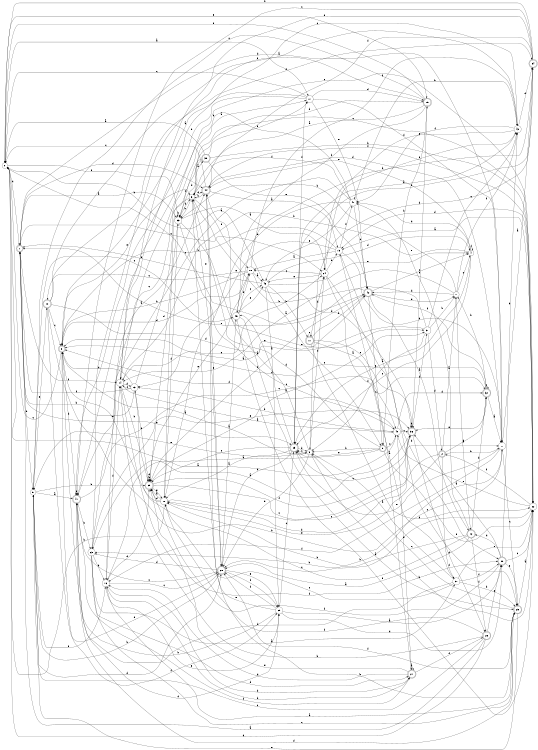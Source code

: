 digraph n39_7 {
__start0 [label="" shape="none"];

rankdir=LR;
size="8,5";

s0 [style="filled", color="black", fillcolor="white" shape="circle", label="0"];
s1 [style="rounded,filled", color="black", fillcolor="white" shape="doublecircle", label="1"];
s2 [style="rounded,filled", color="black", fillcolor="white" shape="doublecircle", label="2"];
s3 [style="filled", color="black", fillcolor="white" shape="circle", label="3"];
s4 [style="filled", color="black", fillcolor="white" shape="circle", label="4"];
s5 [style="rounded,filled", color="black", fillcolor="white" shape="doublecircle", label="5"];
s6 [style="filled", color="black", fillcolor="white" shape="circle", label="6"];
s7 [style="filled", color="black", fillcolor="white" shape="circle", label="7"];
s8 [style="rounded,filled", color="black", fillcolor="white" shape="doublecircle", label="8"];
s9 [style="filled", color="black", fillcolor="white" shape="circle", label="9"];
s10 [style="rounded,filled", color="black", fillcolor="white" shape="doublecircle", label="10"];
s11 [style="rounded,filled", color="black", fillcolor="white" shape="doublecircle", label="11"];
s12 [style="rounded,filled", color="black", fillcolor="white" shape="doublecircle", label="12"];
s13 [style="filled", color="black", fillcolor="white" shape="circle", label="13"];
s14 [style="filled", color="black", fillcolor="white" shape="circle", label="14"];
s15 [style="filled", color="black", fillcolor="white" shape="circle", label="15"];
s16 [style="filled", color="black", fillcolor="white" shape="circle", label="16"];
s17 [style="filled", color="black", fillcolor="white" shape="circle", label="17"];
s18 [style="filled", color="black", fillcolor="white" shape="circle", label="18"];
s19 [style="rounded,filled", color="black", fillcolor="white" shape="doublecircle", label="19"];
s20 [style="filled", color="black", fillcolor="white" shape="circle", label="20"];
s21 [style="filled", color="black", fillcolor="white" shape="circle", label="21"];
s22 [style="filled", color="black", fillcolor="white" shape="circle", label="22"];
s23 [style="filled", color="black", fillcolor="white" shape="circle", label="23"];
s24 [style="filled", color="black", fillcolor="white" shape="circle", label="24"];
s25 [style="rounded,filled", color="black", fillcolor="white" shape="doublecircle", label="25"];
s26 [style="rounded,filled", color="black", fillcolor="white" shape="doublecircle", label="26"];
s27 [style="rounded,filled", color="black", fillcolor="white" shape="doublecircle", label="27"];
s28 [style="rounded,filled", color="black", fillcolor="white" shape="doublecircle", label="28"];
s29 [style="filled", color="black", fillcolor="white" shape="circle", label="29"];
s30 [style="rounded,filled", color="black", fillcolor="white" shape="doublecircle", label="30"];
s31 [style="filled", color="black", fillcolor="white" shape="circle", label="31"];
s32 [style="rounded,filled", color="black", fillcolor="white" shape="doublecircle", label="32"];
s33 [style="filled", color="black", fillcolor="white" shape="circle", label="33"];
s34 [style="rounded,filled", color="black", fillcolor="white" shape="doublecircle", label="34"];
s35 [style="rounded,filled", color="black", fillcolor="white" shape="doublecircle", label="35"];
s36 [style="rounded,filled", color="black", fillcolor="white" shape="doublecircle", label="36"];
s37 [style="filled", color="black", fillcolor="white" shape="circle", label="37"];
s38 [style="rounded,filled", color="black", fillcolor="white" shape="doublecircle", label="38"];
s39 [style="rounded,filled", color="black", fillcolor="white" shape="doublecircle", label="39"];
s40 [style="filled", color="black", fillcolor="white" shape="circle", label="40"];
s41 [style="rounded,filled", color="black", fillcolor="white" shape="doublecircle", label="41"];
s42 [style="rounded,filled", color="black", fillcolor="white" shape="doublecircle", label="42"];
s43 [style="filled", color="black", fillcolor="white" shape="circle", label="43"];
s44 [style="rounded,filled", color="black", fillcolor="white" shape="doublecircle", label="44"];
s45 [style="filled", color="black", fillcolor="white" shape="circle", label="45"];
s46 [style="filled", color="black", fillcolor="white" shape="circle", label="46"];
s47 [style="filled", color="black", fillcolor="white" shape="circle", label="47"];
s0 -> s17 [label="a"];
s0 -> s46 [label="b"];
s0 -> s42 [label="c"];
s0 -> s1 [label="d"];
s0 -> s19 [label="e"];
s0 -> s33 [label="f"];
s1 -> s33 [label="a"];
s1 -> s9 [label="b"];
s1 -> s24 [label="c"];
s1 -> s44 [label="d"];
s1 -> s39 [label="e"];
s1 -> s14 [label="f"];
s2 -> s7 [label="a"];
s2 -> s21 [label="b"];
s2 -> s32 [label="c"];
s2 -> s20 [label="d"];
s2 -> s20 [label="e"];
s2 -> s37 [label="f"];
s3 -> s44 [label="a"];
s3 -> s22 [label="b"];
s3 -> s39 [label="c"];
s3 -> s28 [label="d"];
s3 -> s9 [label="e"];
s3 -> s24 [label="f"];
s4 -> s39 [label="a"];
s4 -> s14 [label="b"];
s4 -> s39 [label="c"];
s4 -> s47 [label="d"];
s4 -> s44 [label="e"];
s4 -> s4 [label="f"];
s5 -> s16 [label="a"];
s5 -> s3 [label="b"];
s5 -> s40 [label="c"];
s5 -> s6 [label="d"];
s5 -> s39 [label="e"];
s5 -> s22 [label="f"];
s6 -> s38 [label="a"];
s6 -> s33 [label="b"];
s6 -> s16 [label="c"];
s6 -> s44 [label="d"];
s6 -> s28 [label="e"];
s6 -> s18 [label="f"];
s7 -> s14 [label="a"];
s7 -> s33 [label="b"];
s7 -> s4 [label="c"];
s7 -> s42 [label="d"];
s7 -> s12 [label="e"];
s7 -> s43 [label="f"];
s8 -> s3 [label="a"];
s8 -> s41 [label="b"];
s8 -> s0 [label="c"];
s8 -> s18 [label="d"];
s8 -> s6 [label="e"];
s8 -> s29 [label="f"];
s9 -> s41 [label="a"];
s9 -> s35 [label="b"];
s9 -> s45 [label="c"];
s9 -> s28 [label="d"];
s9 -> s10 [label="e"];
s9 -> s16 [label="f"];
s10 -> s43 [label="a"];
s10 -> s21 [label="b"];
s10 -> s8 [label="c"];
s10 -> s42 [label="d"];
s10 -> s28 [label="e"];
s10 -> s34 [label="f"];
s11 -> s40 [label="a"];
s11 -> s42 [label="b"];
s11 -> s36 [label="c"];
s11 -> s22 [label="d"];
s11 -> s11 [label="e"];
s11 -> s24 [label="f"];
s12 -> s28 [label="a"];
s12 -> s20 [label="b"];
s12 -> s13 [label="c"];
s12 -> s32 [label="d"];
s12 -> s47 [label="e"];
s12 -> s26 [label="f"];
s13 -> s17 [label="a"];
s13 -> s1 [label="b"];
s13 -> s14 [label="c"];
s13 -> s8 [label="d"];
s13 -> s35 [label="e"];
s13 -> s1 [label="f"];
s14 -> s40 [label="a"];
s14 -> s35 [label="b"];
s14 -> s22 [label="c"];
s14 -> s13 [label="d"];
s14 -> s24 [label="e"];
s14 -> s30 [label="f"];
s15 -> s18 [label="a"];
s15 -> s8 [label="b"];
s15 -> s25 [label="c"];
s15 -> s21 [label="d"];
s15 -> s13 [label="e"];
s15 -> s47 [label="f"];
s16 -> s25 [label="a"];
s16 -> s27 [label="b"];
s16 -> s28 [label="c"];
s16 -> s35 [label="d"];
s16 -> s29 [label="e"];
s16 -> s14 [label="f"];
s17 -> s8 [label="a"];
s17 -> s41 [label="b"];
s17 -> s0 [label="c"];
s17 -> s19 [label="d"];
s17 -> s42 [label="e"];
s17 -> s21 [label="f"];
s18 -> s46 [label="a"];
s18 -> s8 [label="b"];
s18 -> s10 [label="c"];
s18 -> s36 [label="d"];
s18 -> s35 [label="e"];
s18 -> s43 [label="f"];
s19 -> s6 [label="a"];
s19 -> s5 [label="b"];
s19 -> s9 [label="c"];
s19 -> s6 [label="d"];
s19 -> s0 [label="e"];
s19 -> s45 [label="f"];
s20 -> s35 [label="a"];
s20 -> s0 [label="b"];
s20 -> s21 [label="c"];
s20 -> s35 [label="d"];
s20 -> s8 [label="e"];
s20 -> s33 [label="f"];
s21 -> s34 [label="a"];
s21 -> s28 [label="b"];
s21 -> s25 [label="c"];
s21 -> s1 [label="d"];
s21 -> s39 [label="e"];
s21 -> s16 [label="f"];
s22 -> s15 [label="a"];
s22 -> s23 [label="b"];
s22 -> s33 [label="c"];
s22 -> s15 [label="d"];
s22 -> s40 [label="e"];
s22 -> s2 [label="f"];
s23 -> s37 [label="a"];
s23 -> s16 [label="b"];
s23 -> s25 [label="c"];
s23 -> s27 [label="d"];
s23 -> s36 [label="e"];
s23 -> s19 [label="f"];
s24 -> s37 [label="a"];
s24 -> s30 [label="b"];
s24 -> s18 [label="c"];
s24 -> s15 [label="d"];
s24 -> s46 [label="e"];
s24 -> s43 [label="f"];
s25 -> s22 [label="a"];
s25 -> s44 [label="b"];
s25 -> s3 [label="c"];
s25 -> s41 [label="d"];
s25 -> s9 [label="e"];
s25 -> s28 [label="f"];
s26 -> s1 [label="a"];
s26 -> s35 [label="b"];
s26 -> s9 [label="c"];
s26 -> s0 [label="d"];
s26 -> s30 [label="e"];
s26 -> s20 [label="f"];
s27 -> s27 [label="a"];
s27 -> s16 [label="b"];
s27 -> s15 [label="c"];
s27 -> s16 [label="d"];
s27 -> s14 [label="e"];
s27 -> s26 [label="f"];
s28 -> s45 [label="a"];
s28 -> s9 [label="b"];
s28 -> s41 [label="c"];
s28 -> s23 [label="d"];
s28 -> s29 [label="e"];
s28 -> s29 [label="f"];
s29 -> s30 [label="a"];
s29 -> s41 [label="b"];
s29 -> s39 [label="c"];
s29 -> s30 [label="d"];
s29 -> s6 [label="e"];
s29 -> s28 [label="f"];
s30 -> s36 [label="a"];
s30 -> s43 [label="b"];
s30 -> s22 [label="c"];
s30 -> s12 [label="d"];
s30 -> s25 [label="e"];
s30 -> s35 [label="f"];
s31 -> s8 [label="a"];
s31 -> s7 [label="b"];
s31 -> s43 [label="c"];
s31 -> s2 [label="d"];
s31 -> s1 [label="e"];
s31 -> s3 [label="f"];
s32 -> s21 [label="a"];
s32 -> s7 [label="b"];
s32 -> s32 [label="c"];
s32 -> s8 [label="d"];
s32 -> s36 [label="e"];
s32 -> s42 [label="f"];
s33 -> s24 [label="a"];
s33 -> s33 [label="b"];
s33 -> s40 [label="c"];
s33 -> s35 [label="d"];
s33 -> s31 [label="e"];
s33 -> s6 [label="f"];
s34 -> s0 [label="a"];
s34 -> s39 [label="b"];
s34 -> s41 [label="c"];
s34 -> s3 [label="d"];
s34 -> s14 [label="e"];
s34 -> s44 [label="f"];
s35 -> s31 [label="a"];
s35 -> s35 [label="b"];
s35 -> s36 [label="c"];
s35 -> s35 [label="d"];
s35 -> s20 [label="e"];
s35 -> s36 [label="f"];
s36 -> s23 [label="a"];
s36 -> s36 [label="b"];
s36 -> s39 [label="c"];
s36 -> s26 [label="d"];
s36 -> s19 [label="e"];
s36 -> s31 [label="f"];
s37 -> s3 [label="a"];
s37 -> s25 [label="b"];
s37 -> s20 [label="c"];
s37 -> s8 [label="d"];
s37 -> s22 [label="e"];
s37 -> s30 [label="f"];
s38 -> s0 [label="a"];
s38 -> s22 [label="b"];
s38 -> s20 [label="c"];
s38 -> s33 [label="d"];
s38 -> s42 [label="e"];
s38 -> s17 [label="f"];
s39 -> s20 [label="a"];
s39 -> s28 [label="b"];
s39 -> s35 [label="c"];
s39 -> s3 [label="d"];
s39 -> s45 [label="e"];
s39 -> s17 [label="f"];
s40 -> s0 [label="a"];
s40 -> s13 [label="b"];
s40 -> s36 [label="c"];
s40 -> s32 [label="d"];
s40 -> s27 [label="e"];
s40 -> s8 [label="f"];
s41 -> s44 [label="a"];
s41 -> s23 [label="b"];
s41 -> s32 [label="c"];
s41 -> s29 [label="d"];
s41 -> s41 [label="e"];
s41 -> s27 [label="f"];
s42 -> s12 [label="a"];
s42 -> s6 [label="b"];
s42 -> s4 [label="c"];
s42 -> s7 [label="d"];
s42 -> s5 [label="e"];
s42 -> s35 [label="f"];
s43 -> s39 [label="a"];
s43 -> s47 [label="b"];
s43 -> s14 [label="c"];
s43 -> s34 [label="d"];
s43 -> s24 [label="e"];
s43 -> s47 [label="f"];
s44 -> s15 [label="a"];
s44 -> s6 [label="b"];
s44 -> s0 [label="c"];
s44 -> s21 [label="d"];
s44 -> s28 [label="e"];
s44 -> s22 [label="f"];
s45 -> s25 [label="a"];
s45 -> s34 [label="b"];
s45 -> s46 [label="c"];
s45 -> s18 [label="d"];
s45 -> s46 [label="e"];
s45 -> s22 [label="f"];
s46 -> s29 [label="a"];
s46 -> s11 [label="b"];
s46 -> s5 [label="c"];
s46 -> s4 [label="d"];
s46 -> s4 [label="e"];
s46 -> s1 [label="f"];
s47 -> s23 [label="a"];
s47 -> s41 [label="b"];
s47 -> s42 [label="c"];
s47 -> s20 [label="d"];
s47 -> s46 [label="e"];
s47 -> s6 [label="f"];

}